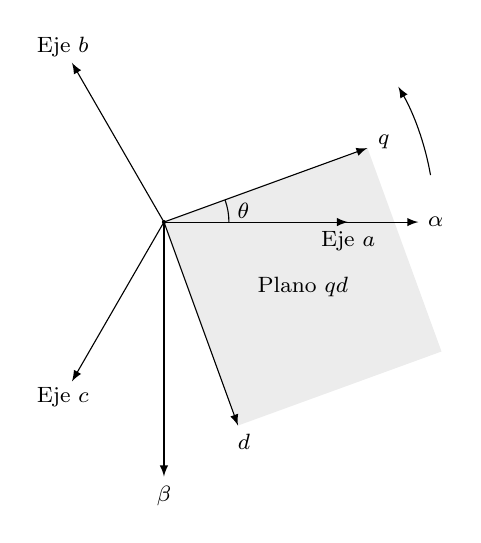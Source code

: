 \documentclass[border=10pt]{standalone}

\usepackage{tikz}
    \usetikzlibrary{arrows.meta}
    \usetikzlibrary{calc}

\begin{document}

    \begin{tikzpicture}[
        axis/.style={
            -latex
        },
        dq/.style={
            axis
        },
        abc/.style={
            axis
        },
        alphabeta/.style={
            axis
        },
        rotation/.style={
            -latex
        },
        every node/.style={
            font=\footnotesize
        }
    ]

        \coordinate (origin) at (0, 0);

        \def\dqlength{2.75}
        \def\dqangle{20}
        \def\abclength{0.85*\dqlength}
        \def\alphabetalength{1.175*\dqlength}
        \def\rotationangle{\dqangle}
        \def\rotationspan{20}
        \def\rotationradius{1.25*\dqlength}
        \def\thetapos{0.3*\dqlength}
        \def\originthickness{0.75pt}

        \colorlet{plane}{gray!15}

        % Place rectangle
        \fill[plane]
            (origin) -- ++(\dqangle:\dqlength) -- ++(\dqangle-90:\dqlength)
            coordinate (opposite)
            -- ++(\dqangle-180:\dqlength) -- cycle;
        \path
            ($(origin)!0.5!(opposite)$) node{\shortstack{Plano $qd$}};


        % Draw position of q axis
        \draw
            (origin) ++(0:\thetapos) arc(0:\dqangle:\thetapos)
            node[pos=0.5, right]{$\theta$};

        % Indicate rotation
        \draw[rotation]
            (origin) ++(\dqangle-0.5*\rotationspan:\rotationradius)
            arc(\dqangle-0.5*\rotationspan:\dqangle+0.5*\rotationspan:
                \rotationradius);

        % Draw dq axes
        \draw[dq]
            (origin) -- ++(\dqangle:\dqlength) node[pos=1.08]{$q$};
        \draw[dq]
            (origin) -- ++(\dqangle-90:\dqlength) node[pos=1.08]{$d$};

        % Draw alpha/beta axes
        \draw[alphabeta]
            (origin) -- ++(0:\alphabetalength) node[right]{$\alpha$};
        \draw[alphabeta]
            (origin) -- ++(-90:\alphabetalength) node[below]{$\beta$};

        % Draw abc axes
        \draw[abc]
            (origin) -- ++(0:\abclength) node[below]{Eje $a$};
        \draw[abc]
            (origin) -- ++(-120:\abclength) node[pos=1.1]{Eje $c$};
        \draw[abc]
            (origin) -- ++(120:\abclength) node[pos=1.1]{Eje $b$};

        % Place point at the origin
        \fill[black] (origin) circle (\originthickness);

    \end{tikzpicture}

\end{document}
